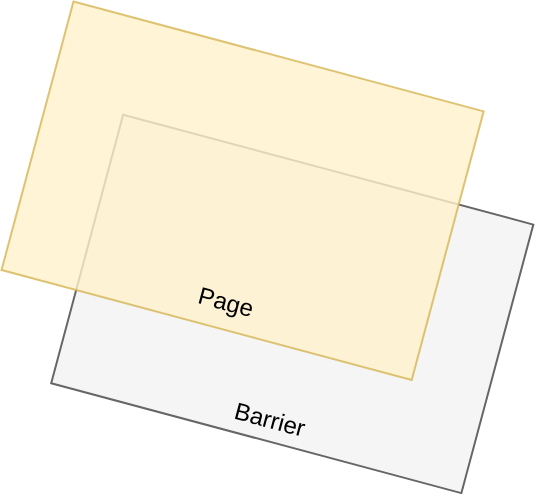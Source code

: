 <mxfile version="20.6.2" type="device"><diagram id="mJtjJ7f4wr9Y7sF4lRT_" name="第 1 页"><mxGraphModel dx="703" dy="558" grid="1" gridSize="10" guides="1" tooltips="1" connect="1" arrows="1" fold="1" page="1" pageScale="1" pageWidth="827" pageHeight="1169" math="0" shadow="0"><root><mxCell id="0"/><mxCell id="1" parent="0"/><mxCell id="JniGaXaiRnslR3pyottD-1" value="" style="rounded=0;whiteSpace=wrap;html=1;direction=south;rotation=105;fillColor=#f5f5f5;strokeColor=#666666;fontColor=#333333;" vertex="1" parent="1"><mxGeometry x="291.622" y="230.801" width="139.013" height="212.323" as="geometry"/></mxCell><mxCell id="JniGaXaiRnslR3pyottD-3" value="Barrier" style="text;html=1;strokeColor=none;fillColor=none;align=center;verticalAlign=middle;whiteSpace=wrap;rounded=0;rotation=15;" vertex="1" parent="1"><mxGeometry x="320.418" y="377.068" width="59.577" height="35.387" as="geometry"/></mxCell><mxCell id="JniGaXaiRnslR3pyottD-6" value="" style="rounded=0;whiteSpace=wrap;html=1;direction=south;rotation=105;fillColor=#fff2cc;strokeColor=#d6b656;opacity=80;" vertex="1" parent="1"><mxGeometry x="266.798" y="174.181" width="139.013" height="212.323" as="geometry"/></mxCell><mxCell id="JniGaXaiRnslR3pyottD-7" value="Page" style="text;html=1;strokeColor=none;fillColor=none;align=center;verticalAlign=middle;whiteSpace=wrap;rounded=0;rotation=15;" vertex="1" parent="1"><mxGeometry x="297.58" y="318.089" width="59.577" height="35.387" as="geometry"/></mxCell></root></mxGraphModel></diagram></mxfile>